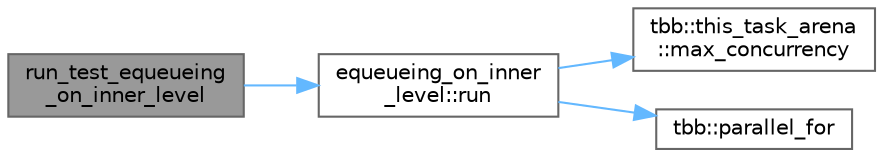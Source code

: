 digraph "run_test_equeueing_on_inner_level"
{
 // LATEX_PDF_SIZE
  bgcolor="transparent";
  edge [fontname=Helvetica,fontsize=10,labelfontname=Helvetica,labelfontsize=10];
  node [fontname=Helvetica,fontsize=10,shape=box,height=0.2,width=0.4];
  rankdir="LR";
  Node1 [id="Node000001",label="run_test_equeueing\l_on_inner_level",height=0.2,width=0.4,color="gray40", fillcolor="grey60", style="filled", fontcolor="black",tooltip=" "];
  Node1 -> Node2 [id="edge1_Node000001_Node000002",color="steelblue1",style="solid",tooltip=" "];
  Node2 [id="Node000002",label="equeueing_on_inner\l_level::run",height=0.2,width=0.4,color="grey40", fillcolor="white", style="filled",URL="$classequeueing__on__inner__level.html#a7a353323efcc2af624f5d11d8760777b",tooltip=" "];
  Node2 -> Node3 [id="edge2_Node000002_Node000003",color="steelblue1",style="solid",tooltip=" "];
  Node3 [id="Node000003",label="tbb::this_task_arena\l::max_concurrency",height=0.2,width=0.4,color="grey40", fillcolor="white", style="filled",URL="$namespacetbb_1_1this__task__arena.html#a652d64f8cc3fd6d74822bad155cbd63d",tooltip="Returns the maximal number of threads that can work inside the arena"];
  Node2 -> Node4 [id="edge3_Node000002_Node000004",color="steelblue1",style="solid",tooltip=" "];
  Node4 [id="Node000004",label="tbb::parallel_for",height=0.2,width=0.4,color="grey40", fillcolor="white", style="filled",URL="$group__algorithms.html#gaa8444c29dc4d2e527a1036717d109aef",tooltip="Parallel iteration over range with default partitioner."];
}

